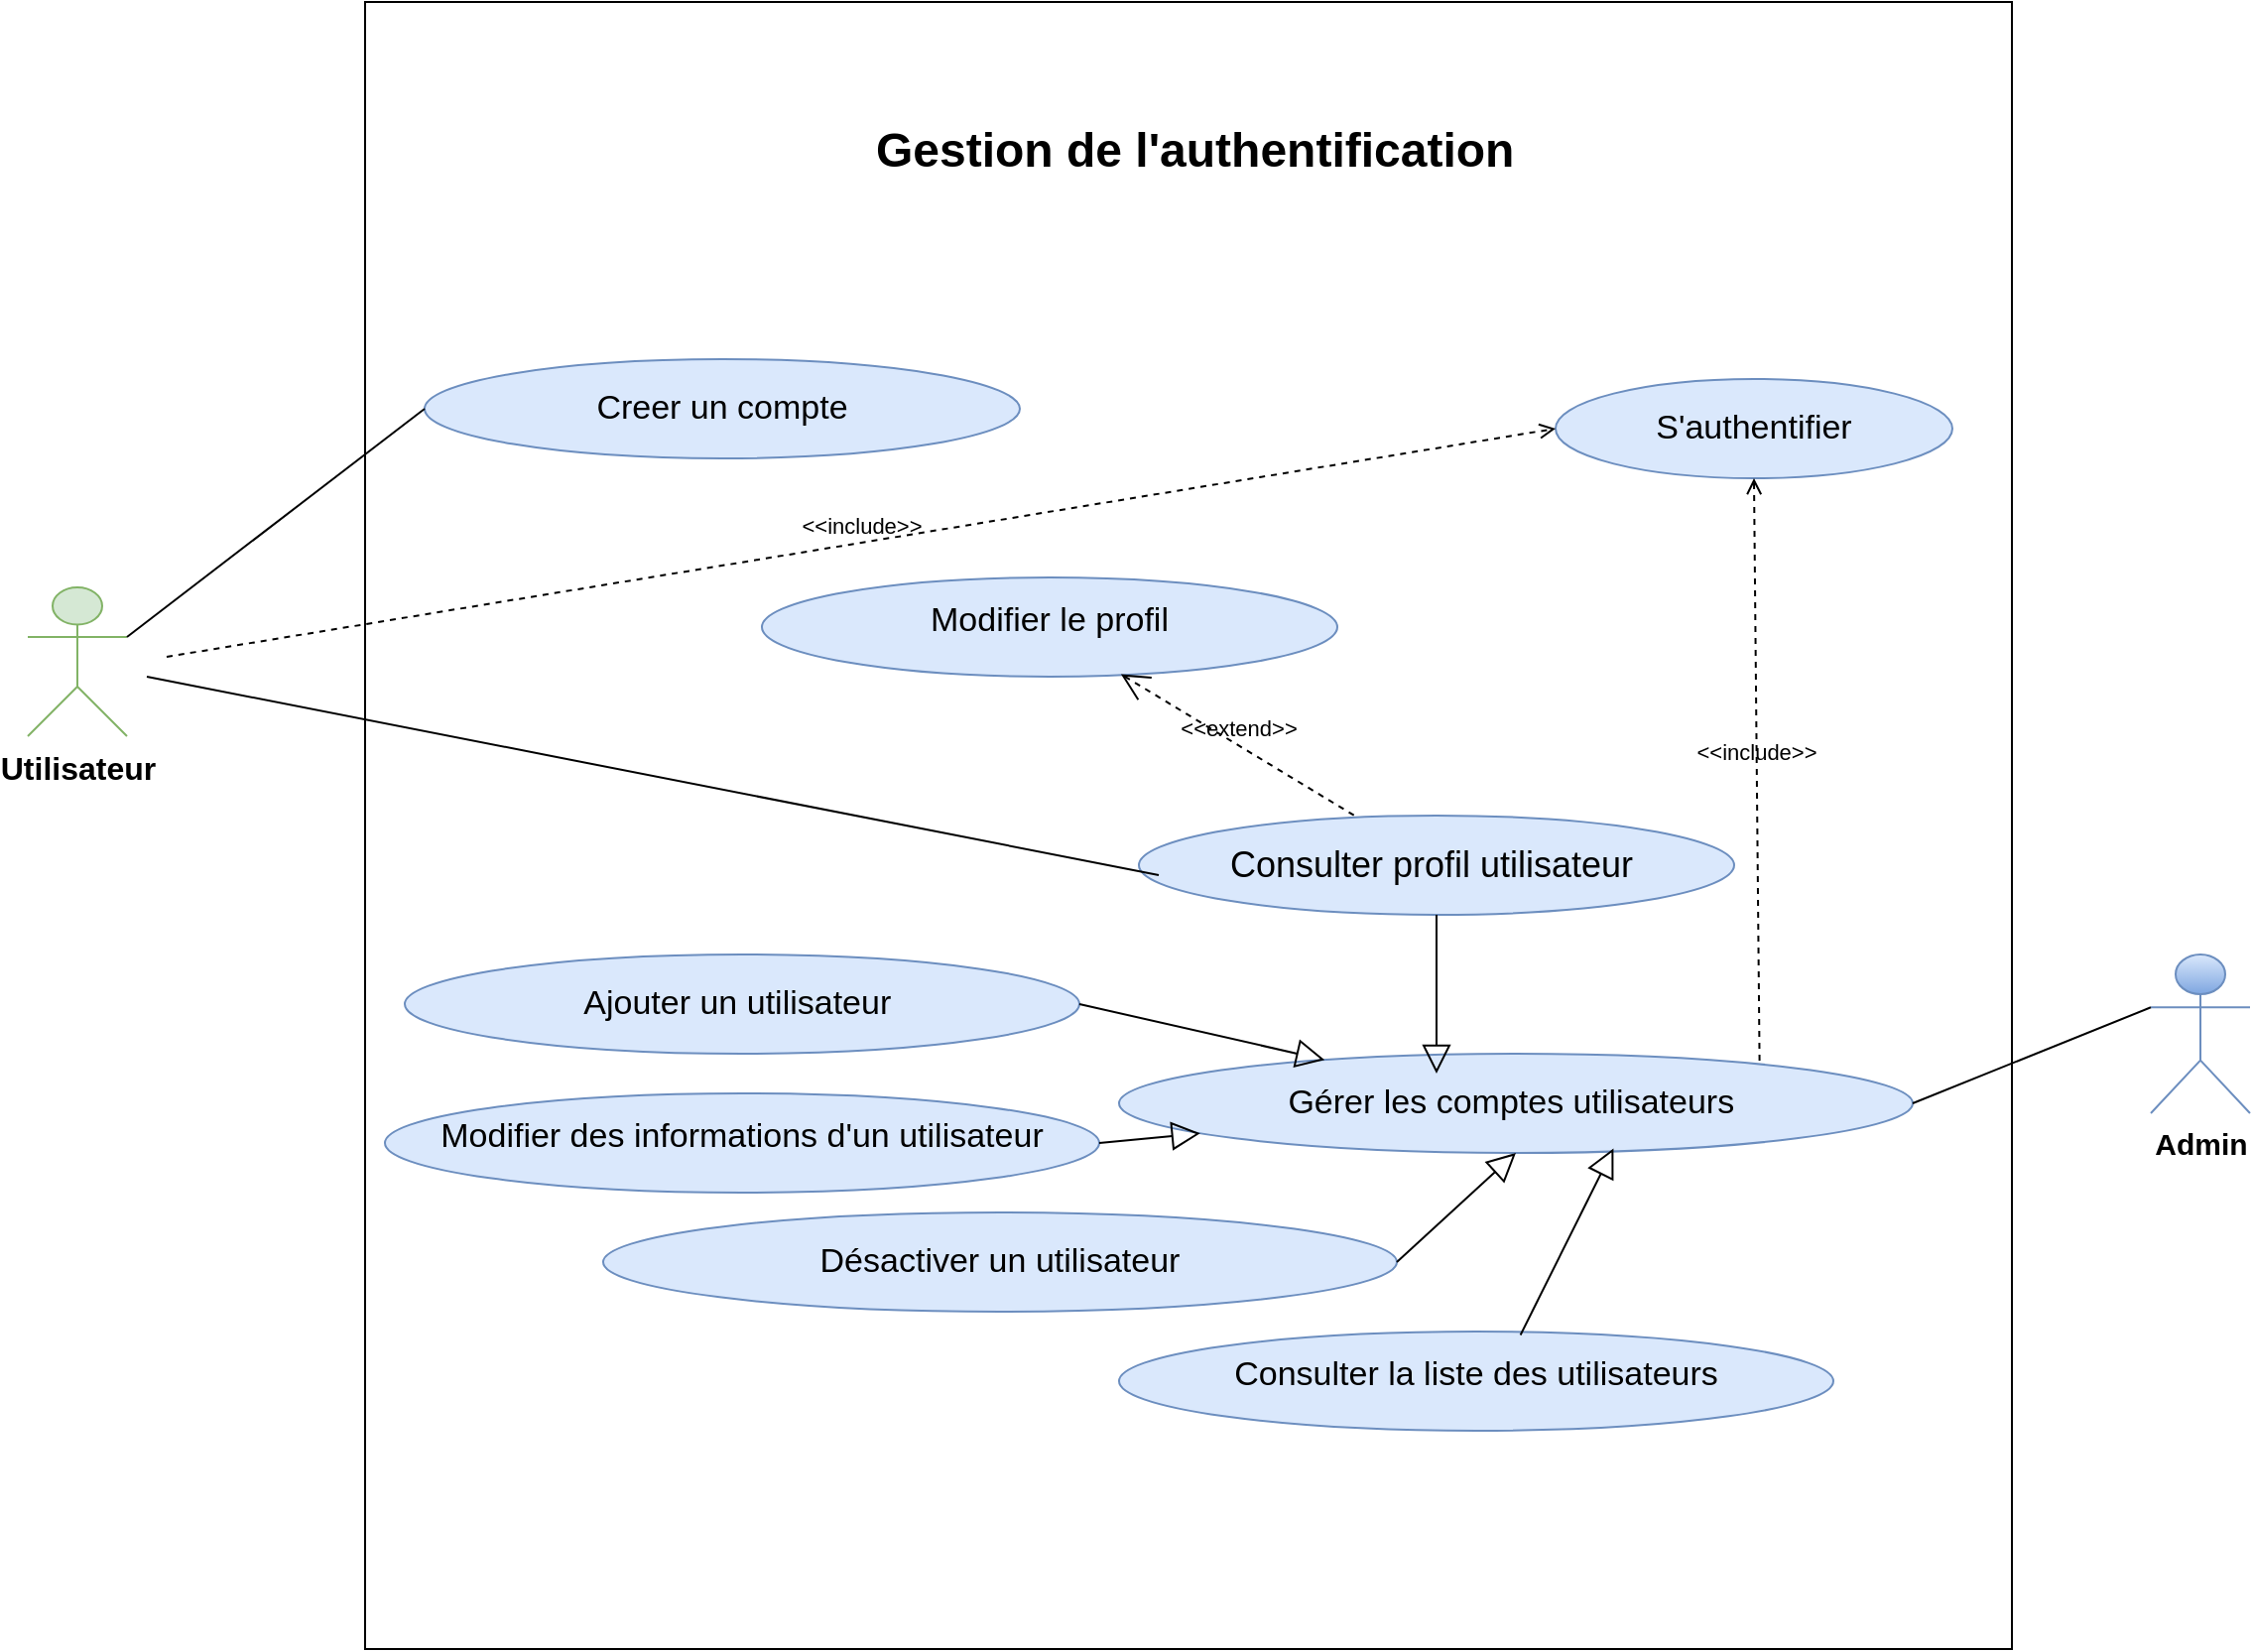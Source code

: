 <mxfile version="26.0.16">
  <diagram name="Page-1" id="sSiUWb5KEiXwn8SFGmyo">
    <mxGraphModel dx="1905" dy="893" grid="1" gridSize="10" guides="1" tooltips="1" connect="1" arrows="1" fold="1" page="1" pageScale="1" pageWidth="4681" pageHeight="3300" math="0" shadow="0">
      <root>
        <mxCell id="0" />
        <mxCell id="1" parent="0" />
        <mxCell id="jeRh3pV-eYaA82yNMrut-40" value="&lt;b&gt;&lt;font style=&quot;font-size: 16px;&quot;&gt;Utilisateur&lt;/font&gt;&lt;/b&gt;" style="shape=umlActor;verticalLabelPosition=bottom;verticalAlign=top;html=1;outlineConnect=0;fillColor=#d5e8d4;strokeColor=#82b366;" vertex="1" parent="1">
          <mxGeometry x="780" y="745" width="50" height="75" as="geometry" />
        </mxCell>
        <mxCell id="jeRh3pV-eYaA82yNMrut-42" value="&lt;b&gt;&lt;font style=&quot;font-size: 15px;&quot;&gt;Admin&lt;/font&gt;&lt;/b&gt;" style="shape=umlActor;verticalLabelPosition=bottom;verticalAlign=top;html=1;outlineConnect=0;fillColor=#dae8fc;strokeColor=#6c8ebf;gradientColor=#7ea6e0;" vertex="1" parent="1">
          <mxGeometry x="1850" y="930" width="50" height="80" as="geometry" />
        </mxCell>
        <mxCell id="jeRh3pV-eYaA82yNMrut-76" value="" style="whiteSpace=wrap;html=1;aspect=fixed;" vertex="1" parent="1">
          <mxGeometry x="950" y="450" width="830" height="830" as="geometry" />
        </mxCell>
        <mxCell id="jeRh3pV-eYaA82yNMrut-77" value="&lt;b&gt;&lt;font style=&quot;font-size: 24px;&quot;&gt;&amp;nbsp;Gestion de l&#39;authentification&lt;/font&gt;&lt;/b&gt;" style="text;html=1;align=center;verticalAlign=middle;whiteSpace=wrap;rounded=0;" vertex="1" parent="1">
          <mxGeometry x="1170" y="510" width="390" height="30" as="geometry" />
        </mxCell>
        <mxCell id="jeRh3pV-eYaA82yNMrut-83" value="&lt;table&gt;&lt;tbody&gt;&lt;tr&gt;&lt;td&gt;&lt;span style=&quot;font-size: 17px;&quot;&gt;S&#39;authentifier&lt;/span&gt;&lt;table&gt;&lt;tbody&gt;&lt;tr&gt;&lt;/tr&gt;&lt;/tbody&gt;&lt;/table&gt;&lt;/td&gt;&lt;/tr&gt;&lt;/tbody&gt;&lt;/table&gt;" style="ellipse;whiteSpace=wrap;html=1;fillColor=#dae8fc;strokeColor=#6c8ebf;" vertex="1" parent="1">
          <mxGeometry x="1550" y="640" width="200" height="50" as="geometry" />
        </mxCell>
        <mxCell id="jeRh3pV-eYaA82yNMrut-84" value="&lt;table&gt;&lt;tbody&gt;&lt;tr&gt;&lt;td&gt;&lt;span style=&quot;font-size: 17px;&quot;&gt;Creer un compte&lt;/span&gt;&lt;table&gt;&lt;tbody&gt;&lt;tr&gt;&lt;/tr&gt;&lt;/tbody&gt;&lt;/table&gt;&lt;/td&gt;&lt;/tr&gt;&lt;/tbody&gt;&lt;/table&gt;" style="ellipse;whiteSpace=wrap;html=1;fillColor=#dae8fc;strokeColor=#6c8ebf;" vertex="1" parent="1">
          <mxGeometry x="980" y="630" width="300" height="50" as="geometry" />
        </mxCell>
        <mxCell id="jeRh3pV-eYaA82yNMrut-88" value="&lt;table&gt;&lt;tbody&gt;&lt;tr&gt;&lt;td&gt;&lt;span style=&quot;font-size: 17px;&quot;&gt;Désactiver un utilisateur&lt;/span&gt;&lt;table&gt;&lt;tbody&gt;&lt;tr&gt;&lt;/tr&gt;&lt;/tbody&gt;&lt;/table&gt;&lt;/td&gt;&lt;/tr&gt;&lt;/tbody&gt;&lt;/table&gt;" style="ellipse;whiteSpace=wrap;html=1;fillColor=#dae8fc;strokeColor=#6c8ebf;" vertex="1" parent="1">
          <mxGeometry x="1070" y="1060" width="400" height="50" as="geometry" />
        </mxCell>
        <mxCell id="jeRh3pV-eYaA82yNMrut-89" value="&lt;table&gt;&lt;tbody&gt;&lt;tr&gt;&lt;td&gt;&lt;span style=&quot;font-size: 17px;&quot;&gt;Ajouter un utilisateur&amp;nbsp;&lt;/span&gt;&lt;table&gt;&lt;tbody&gt;&lt;tr&gt;&lt;/tr&gt;&lt;/tbody&gt;&lt;/table&gt;&lt;/td&gt;&lt;/tr&gt;&lt;/tbody&gt;&lt;/table&gt;" style="ellipse;whiteSpace=wrap;html=1;fillColor=#dae8fc;strokeColor=#6c8ebf;" vertex="1" parent="1">
          <mxGeometry x="970" y="930" width="340" height="50" as="geometry" />
        </mxCell>
        <mxCell id="jeRh3pV-eYaA82yNMrut-90" value="&lt;table&gt;&lt;tbody&gt;&lt;tr&gt;&lt;td&gt;&lt;table&gt;&lt;tbody&gt;&lt;tr&gt;&lt;td&gt;&lt;font style=&quot;font-size: 17px;&quot;&gt;Modifier des informations d&#39;un utilisateur&lt;/font&gt;&lt;/td&gt;&lt;/tr&gt;&lt;/tbody&gt;&lt;/table&gt;&lt;table&gt;&lt;tbody&gt;&lt;tr&gt;&lt;td&gt;&lt;/td&gt;&lt;/tr&gt;&lt;/tbody&gt;&lt;/table&gt;&lt;table&gt;&lt;tbody&gt;&lt;tr&gt;&lt;/tr&gt;&lt;/tbody&gt;&lt;/table&gt;&lt;/td&gt;&lt;/tr&gt;&lt;/tbody&gt;&lt;/table&gt;" style="ellipse;whiteSpace=wrap;html=1;fillColor=#dae8fc;strokeColor=#6c8ebf;" vertex="1" parent="1">
          <mxGeometry x="960" y="1000" width="360" height="50" as="geometry" />
        </mxCell>
        <mxCell id="jeRh3pV-eYaA82yNMrut-92" value="&lt;table&gt;&lt;tbody&gt;&lt;tr&gt;&lt;td&gt;&lt;font style=&quot;font-size: 17px;&quot;&gt;Modifier le profil&lt;/font&gt;&lt;/td&gt;&lt;/tr&gt;&lt;/tbody&gt;&lt;/table&gt;&lt;table&gt;&lt;tbody&gt;&lt;tr&gt;&lt;td&gt;&lt;/td&gt;&lt;/tr&gt;&lt;/tbody&gt;&lt;/table&gt;" style="ellipse;whiteSpace=wrap;html=1;fillColor=#dae8fc;strokeColor=#6c8ebf;" vertex="1" parent="1">
          <mxGeometry x="1150" y="740" width="290" height="50" as="geometry" />
        </mxCell>
        <mxCell id="jeRh3pV-eYaA82yNMrut-93" value="&lt;table&gt;&lt;tbody&gt;&lt;tr&gt;&lt;td&gt;&lt;span style=&quot;font-size: 17px;&quot;&gt;Gérer les comptes utilisateurs&amp;nbsp;&lt;/span&gt;&lt;table&gt;&lt;tbody&gt;&lt;tr&gt;&lt;/tr&gt;&lt;/tbody&gt;&lt;/table&gt;&lt;/td&gt;&lt;/tr&gt;&lt;/tbody&gt;&lt;/table&gt;" style="ellipse;whiteSpace=wrap;html=1;fillColor=#dae8fc;strokeColor=#6c8ebf;" vertex="1" parent="1">
          <mxGeometry x="1330" y="980" width="400" height="50" as="geometry" />
        </mxCell>
        <mxCell id="jeRh3pV-eYaA82yNMrut-96" value="" style="edgeStyle=none;html=1;endArrow=none;verticalAlign=bottom;rounded=0;exitX=1;exitY=0.333;exitDx=0;exitDy=0;exitPerimeter=0;entryX=0;entryY=0.5;entryDx=0;entryDy=0;" edge="1" parent="1" source="jeRh3pV-eYaA82yNMrut-40" target="jeRh3pV-eYaA82yNMrut-84">
          <mxGeometry width="160" relative="1" as="geometry">
            <mxPoint x="1430" y="900" as="sourcePoint" />
            <mxPoint x="1590" y="900" as="targetPoint" />
          </mxGeometry>
        </mxCell>
        <mxCell id="jeRh3pV-eYaA82yNMrut-100" value="" style="edgeStyle=none;html=1;endArrow=none;verticalAlign=bottom;rounded=0;entryX=0;entryY=0.333;entryDx=0;entryDy=0;entryPerimeter=0;exitX=1;exitY=0.5;exitDx=0;exitDy=0;" edge="1" parent="1" source="jeRh3pV-eYaA82yNMrut-93" target="jeRh3pV-eYaA82yNMrut-42">
          <mxGeometry width="160" relative="1" as="geometry">
            <mxPoint x="1430" y="970" as="sourcePoint" />
            <mxPoint x="1590" y="970" as="targetPoint" />
          </mxGeometry>
        </mxCell>
        <mxCell id="jeRh3pV-eYaA82yNMrut-101" value="" style="edgeStyle=none;html=1;endArrow=block;endFill=0;endSize=12;verticalAlign=bottom;rounded=0;exitX=1;exitY=0.5;exitDx=0;exitDy=0;" edge="1" parent="1" source="jeRh3pV-eYaA82yNMrut-90" target="jeRh3pV-eYaA82yNMrut-93">
          <mxGeometry width="160" relative="1" as="geometry">
            <mxPoint x="1430" y="970" as="sourcePoint" />
            <mxPoint x="1590" y="970" as="targetPoint" />
          </mxGeometry>
        </mxCell>
        <mxCell id="jeRh3pV-eYaA82yNMrut-102" value="" style="edgeStyle=none;html=1;endArrow=block;endFill=0;endSize=12;verticalAlign=bottom;rounded=0;exitX=1;exitY=0.5;exitDx=0;exitDy=0;" edge="1" parent="1" source="jeRh3pV-eYaA82yNMrut-89" target="jeRh3pV-eYaA82yNMrut-93">
          <mxGeometry width="160" relative="1" as="geometry">
            <mxPoint x="1430" y="970" as="sourcePoint" />
            <mxPoint x="1590" y="970" as="targetPoint" />
          </mxGeometry>
        </mxCell>
        <mxCell id="jeRh3pV-eYaA82yNMrut-103" value="" style="edgeStyle=none;html=1;endArrow=block;endFill=0;endSize=12;verticalAlign=bottom;rounded=0;entryX=0.5;entryY=1;entryDx=0;entryDy=0;exitX=1;exitY=0.5;exitDx=0;exitDy=0;" edge="1" parent="1" source="jeRh3pV-eYaA82yNMrut-88" target="jeRh3pV-eYaA82yNMrut-93">
          <mxGeometry width="160" relative="1" as="geometry">
            <mxPoint x="1430" y="970" as="sourcePoint" />
            <mxPoint x="1590" y="970" as="targetPoint" />
          </mxGeometry>
        </mxCell>
        <mxCell id="jeRh3pV-eYaA82yNMrut-108" value="&amp;lt;&amp;lt;include&amp;gt;&amp;gt;" style="edgeStyle=none;html=1;endArrow=open;verticalAlign=bottom;dashed=1;labelBackgroundColor=none;rounded=0;entryX=0.5;entryY=1;entryDx=0;entryDy=0;exitX=0.807;exitY=0.069;exitDx=0;exitDy=0;exitPerimeter=0;" edge="1" parent="1" source="jeRh3pV-eYaA82yNMrut-93" target="jeRh3pV-eYaA82yNMrut-83">
          <mxGeometry width="160" relative="1" as="geometry">
            <mxPoint x="1330" y="930" as="sourcePoint" />
            <mxPoint x="1490" y="930" as="targetPoint" />
          </mxGeometry>
        </mxCell>
        <mxCell id="jeRh3pV-eYaA82yNMrut-109" value="&lt;table&gt;&lt;tbody&gt;&lt;tr&gt;&lt;td&gt;&lt;table&gt;&lt;tbody&gt;&lt;tr&gt;&lt;td&gt;&lt;span style=&quot;font-size: 17px;&quot;&gt;Consulter la liste des utilisateurs&lt;/span&gt;&lt;/td&gt;&lt;/tr&gt;&lt;/tbody&gt;&lt;/table&gt;&lt;table&gt;&lt;tbody&gt;&lt;tr&gt;&lt;td&gt;&lt;/td&gt;&lt;/tr&gt;&lt;/tbody&gt;&lt;/table&gt;&lt;table&gt;&lt;tbody&gt;&lt;tr&gt;&lt;/tr&gt;&lt;/tbody&gt;&lt;/table&gt;&lt;/td&gt;&lt;/tr&gt;&lt;/tbody&gt;&lt;/table&gt;" style="ellipse;whiteSpace=wrap;html=1;fillColor=#dae8fc;strokeColor=#6c8ebf;" vertex="1" parent="1">
          <mxGeometry x="1330" y="1120" width="360" height="50" as="geometry" />
        </mxCell>
        <mxCell id="jeRh3pV-eYaA82yNMrut-110" value="" style="edgeStyle=none;html=1;endArrow=block;endFill=0;endSize=12;verticalAlign=bottom;rounded=0;exitX=0.562;exitY=0.035;exitDx=0;exitDy=0;exitPerimeter=0;entryX=0.623;entryY=0.955;entryDx=0;entryDy=0;entryPerimeter=0;" edge="1" parent="1" source="jeRh3pV-eYaA82yNMrut-109" target="jeRh3pV-eYaA82yNMrut-93">
          <mxGeometry width="160" relative="1" as="geometry">
            <mxPoint x="1330" y="1060" as="sourcePoint" />
            <mxPoint x="1490" y="1060" as="targetPoint" />
          </mxGeometry>
        </mxCell>
        <mxCell id="jeRh3pV-eYaA82yNMrut-111" value="&lt;br&gt;&lt;table&gt;&lt;tbody&gt;&lt;tr&gt;&lt;td&gt;&lt;span style=&quot;font-size: 18px;&quot;&gt;Consulter profil utilisateur&amp;nbsp;&lt;/span&gt;&lt;table&gt;&lt;tbody&gt;&lt;tr&gt;&lt;/tr&gt;&lt;/tbody&gt;&lt;/table&gt;&lt;/td&gt;&lt;/tr&gt;&lt;/tbody&gt;&lt;/table&gt;&lt;div&gt;&lt;br&gt;&lt;/div&gt;" style="ellipse;whiteSpace=wrap;html=1;fillColor=#dae8fc;strokeColor=#6c8ebf;" vertex="1" parent="1">
          <mxGeometry x="1340" y="860" width="300" height="50" as="geometry" />
        </mxCell>
        <mxCell id="jeRh3pV-eYaA82yNMrut-112" value="" style="edgeStyle=none;html=1;endArrow=block;endFill=0;endSize=12;verticalAlign=bottom;rounded=0;" edge="1" parent="1" source="jeRh3pV-eYaA82yNMrut-111">
          <mxGeometry width="160" relative="1" as="geometry">
            <mxPoint x="1330" y="990" as="sourcePoint" />
            <mxPoint x="1490" y="990" as="targetPoint" />
          </mxGeometry>
        </mxCell>
        <mxCell id="jeRh3pV-eYaA82yNMrut-113" value="&amp;lt;&amp;lt;extend&amp;gt;&amp;gt;" style="edgeStyle=none;html=1;startArrow=open;endArrow=none;startSize=12;verticalAlign=bottom;dashed=1;labelBackgroundColor=none;rounded=0;exitX=0.624;exitY=0.975;exitDx=0;exitDy=0;exitPerimeter=0;" edge="1" parent="1" source="jeRh3pV-eYaA82yNMrut-92" target="jeRh3pV-eYaA82yNMrut-111">
          <mxGeometry width="160" relative="1" as="geometry">
            <mxPoint x="1330" y="920" as="sourcePoint" />
            <mxPoint x="1490" y="920" as="targetPoint" />
          </mxGeometry>
        </mxCell>
        <mxCell id="jeRh3pV-eYaA82yNMrut-114" value="" style="edgeStyle=none;html=1;endArrow=none;verticalAlign=bottom;rounded=0;" edge="1" parent="1">
          <mxGeometry width="160" relative="1" as="geometry">
            <mxPoint x="840" y="790" as="sourcePoint" />
            <mxPoint x="1350" y="890" as="targetPoint" />
          </mxGeometry>
        </mxCell>
        <mxCell id="jeRh3pV-eYaA82yNMrut-115" value="&amp;lt;&amp;lt;include&amp;gt;&amp;gt;" style="edgeStyle=none;html=1;endArrow=open;verticalAlign=bottom;dashed=1;labelBackgroundColor=none;rounded=0;entryX=0;entryY=0.5;entryDx=0;entryDy=0;" edge="1" parent="1" target="jeRh3pV-eYaA82yNMrut-83">
          <mxGeometry width="160" relative="1" as="geometry">
            <mxPoint x="850" y="780" as="sourcePoint" />
            <mxPoint x="1430" y="900" as="targetPoint" />
          </mxGeometry>
        </mxCell>
      </root>
    </mxGraphModel>
  </diagram>
</mxfile>
